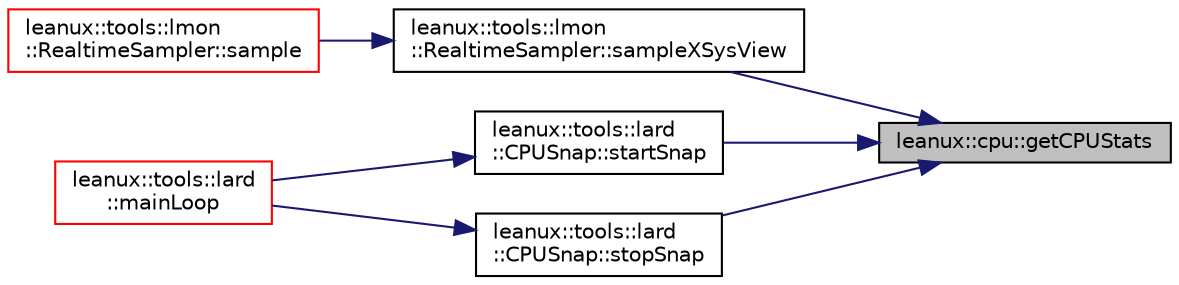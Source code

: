 digraph "leanux::cpu::getCPUStats"
{
 // LATEX_PDF_SIZE
  bgcolor="transparent";
  edge [fontname="Helvetica",fontsize="10",labelfontname="Helvetica",labelfontsize="10"];
  node [fontname="Helvetica",fontsize="10",shape=record];
  rankdir="RL";
  Node1 [label="leanux::cpu::getCPUStats",height=0.2,width=0.4,color="black", fillcolor="grey75", style="filled", fontcolor="black",tooltip="Get CPU usage statistics from /proc/stat."];
  Node1 -> Node2 [dir="back",color="midnightblue",fontsize="10",style="solid",fontname="Helvetica"];
  Node2 [label="leanux::tools::lmon\l::RealtimeSampler::sampleXSysView",height=0.2,width=0.4,color="black",URL="$classleanux_1_1tools_1_1lmon_1_1RealtimeSampler.html#a8de42eb5d528bfa157565a81a16ae5bd",tooltip=" "];
  Node2 -> Node3 [dir="back",color="midnightblue",fontsize="10",style="solid",fontname="Helvetica"];
  Node3 [label="leanux::tools::lmon\l::RealtimeSampler::sample",height=0.2,width=0.4,color="red",URL="$classleanux_1_1tools_1_1lmon_1_1RealtimeSampler.html#a9522a4a46961eb4f75d3207da1efd07f",tooltip="Sample a snapshot."];
  Node1 -> Node8 [dir="back",color="midnightblue",fontsize="10",style="solid",fontname="Helvetica"];
  Node8 [label="leanux::tools::lard\l::CPUSnap::startSnap",height=0.2,width=0.4,color="black",URL="$classleanux_1_1tools_1_1lard_1_1CPUSnap.html#a18e1fbcdf89ec7537bc853b314657890",tooltip=" "];
  Node8 -> Node9 [dir="back",color="midnightblue",fontsize="10",style="solid",fontname="Helvetica"];
  Node9 [label="leanux::tools::lard\l::mainLoop",height=0.2,width=0.4,color="red",URL="$namespaceleanux_1_1tools_1_1lard.html#a6de74bbef1d571bf7eb000e62900a11d",tooltip=" "];
  Node1 -> Node12 [dir="back",color="midnightblue",fontsize="10",style="solid",fontname="Helvetica"];
  Node12 [label="leanux::tools::lard\l::CPUSnap::stopSnap",height=0.2,width=0.4,color="black",URL="$classleanux_1_1tools_1_1lard_1_1CPUSnap.html#af9c73b36a541b0eae3b06e491b9cdff0",tooltip=" "];
  Node12 -> Node9 [dir="back",color="midnightblue",fontsize="10",style="solid",fontname="Helvetica"];
}
